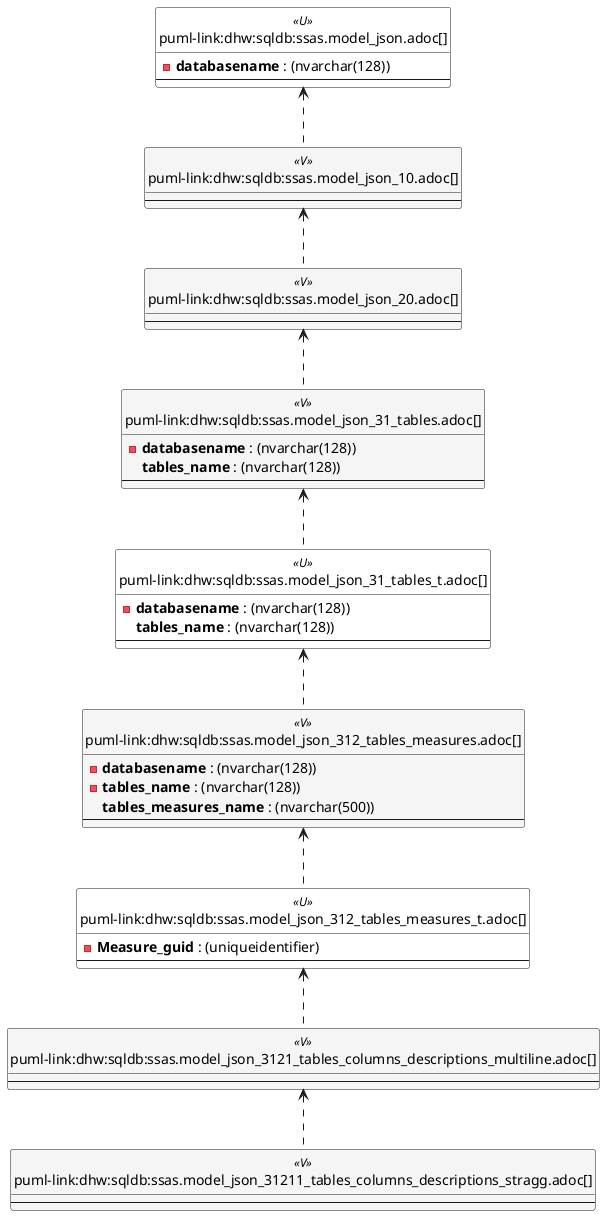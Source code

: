 @startuml
'Left to right direction
top to bottom direction
hide circle
'avoide "." issues:
set namespaceSeparator none


skinparam class {
  BackgroundColor White
  BackgroundColor<<FN>> Yellow
  BackgroundColor<<FS>> Yellow
  BackgroundColor<<FT>> LightGray
  BackgroundColor<<IF>> Yellow
  BackgroundColor<<IS>> Yellow
  BackgroundColor<<P>> Aqua
  BackgroundColor<<PC>> Aqua
  BackgroundColor<<SN>> Yellow
  BackgroundColor<<SO>> SlateBlue
  BackgroundColor<<TF>> LightGray
  BackgroundColor<<TR>> Tomato
  BackgroundColor<<U>> White
  BackgroundColor<<V>> WhiteSmoke
  BackgroundColor<<X>> Aqua
  BackgroundColor<<external>> AliceBlue
}


entity "puml-link:dhw:sqldb:ssas.model_json.adoc[]" as ssas.model_json << U >> {
  - **databasename** : (nvarchar(128))
  --
}

entity "puml-link:dhw:sqldb:ssas.model_json_10.adoc[]" as ssas.model_json_10 << V >> {
  --
}

entity "puml-link:dhw:sqldb:ssas.model_json_20.adoc[]" as ssas.model_json_20 << V >> {
  --
}

entity "puml-link:dhw:sqldb:ssas.model_json_31_tables.adoc[]" as ssas.model_json_31_tables << V >> {
  - **databasename** : (nvarchar(128))
  **tables_name** : (nvarchar(128))
  --
}

entity "puml-link:dhw:sqldb:ssas.model_json_31_tables_t.adoc[]" as ssas.model_json_31_tables_T << U >> {
  - **databasename** : (nvarchar(128))
  **tables_name** : (nvarchar(128))
  --
}

entity "puml-link:dhw:sqldb:ssas.model_json_312_tables_measures.adoc[]" as ssas.model_json_312_tables_measures << V >> {
  - **databasename** : (nvarchar(128))
  - **tables_name** : (nvarchar(128))
  **tables_measures_name** : (nvarchar(500))
  --
}

entity "puml-link:dhw:sqldb:ssas.model_json_312_tables_measures_t.adoc[]" as ssas.model_json_312_tables_measures_T << U >> {
  - **Measure_guid** : (uniqueidentifier)
  --
}

entity "puml-link:dhw:sqldb:ssas.model_json_3121_tables_columns_descriptions_multiline.adoc[]" as ssas.model_json_3121_tables_columns_descriptions_multiline << V >> {
  --
}

entity "puml-link:dhw:sqldb:ssas.model_json_31211_tables_columns_descriptions_stragg.adoc[]" as ssas.model_json_31211_tables_columns_descriptions_StrAgg << V >> {
  --
}

ssas.model_json <.. ssas.model_json_10
ssas.model_json_10 <.. ssas.model_json_20
ssas.model_json_20 <.. ssas.model_json_31_tables
ssas.model_json_31_tables <.. ssas.model_json_31_tables_T
ssas.model_json_31_tables_T <.. ssas.model_json_312_tables_measures
ssas.model_json_312_tables_measures <.. ssas.model_json_312_tables_measures_T
ssas.model_json_312_tables_measures_T <.. ssas.model_json_3121_tables_columns_descriptions_multiline
ssas.model_json_3121_tables_columns_descriptions_multiline <.. ssas.model_json_31211_tables_columns_descriptions_StrAgg
@enduml

